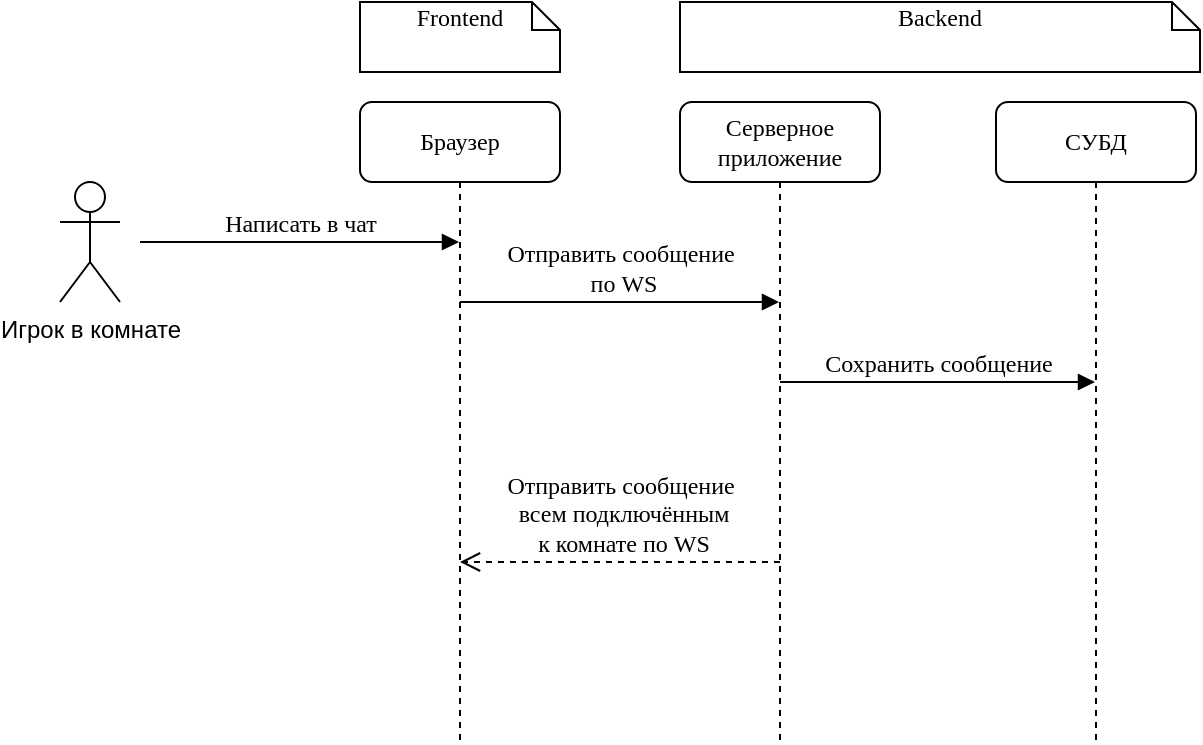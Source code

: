 <mxfile version="12.1.7" type="device" pages="1"><diagram name="Page-1" id="13e1069c-82ec-6db2-03f1-153e76fe0fe0"><mxGraphModel dx="658" dy="756" grid="1" gridSize="10" guides="1" tooltips="1" connect="1" arrows="1" fold="1" page="1" pageScale="1" pageWidth="1100" pageHeight="850" background="#ffffff" math="0" shadow="0"><root><mxCell id="0"/><mxCell id="1" parent="0"/><mxCell id="7baba1c4bc27f4b0-2" value="Серверное приложение" style="shape=umlLifeline;perimeter=lifelinePerimeter;whiteSpace=wrap;html=1;container=1;collapsible=0;recursiveResize=0;outlineConnect=0;rounded=1;shadow=0;comic=0;labelBackgroundColor=none;strokeColor=#000000;strokeWidth=1;fillColor=#FFFFFF;fontFamily=Verdana;fontSize=12;fontColor=#000000;align=center;" parent="1" vertex="1"><mxGeometry x="430" y="130" width="100" height="320" as="geometry"/></mxCell><mxCell id="7baba1c4bc27f4b0-3" value="СУБД" style="shape=umlLifeline;perimeter=lifelinePerimeter;whiteSpace=wrap;html=1;container=1;collapsible=0;recursiveResize=0;outlineConnect=0;rounded=1;shadow=0;comic=0;labelBackgroundColor=none;strokeColor=#000000;strokeWidth=1;fillColor=#FFFFFF;fontFamily=Verdana;fontSize=12;fontColor=#000000;align=center;" parent="1" vertex="1"><mxGeometry x="588" y="130" width="100" height="320" as="geometry"/></mxCell><mxCell id="7baba1c4bc27f4b0-8" value="Браузер" style="shape=umlLifeline;perimeter=lifelinePerimeter;whiteSpace=wrap;html=1;container=1;collapsible=0;recursiveResize=0;outlineConnect=0;rounded=1;shadow=0;comic=0;labelBackgroundColor=none;strokeColor=#000000;strokeWidth=1;fillColor=#FFFFFF;fontFamily=Verdana;fontSize=12;fontColor=#000000;align=center;" parent="1" vertex="1"><mxGeometry x="270" y="130" width="100" height="320" as="geometry"/></mxCell><mxCell id="7baba1c4bc27f4b0-11" value="Отправить сообщение&lt;br&gt;&amp;nbsp;по WS" style="html=1;verticalAlign=bottom;endArrow=block;labelBackgroundColor=none;fontFamily=Verdana;fontSize=12;edgeStyle=elbowEdgeStyle;elbow=vertical;" parent="1" source="7baba1c4bc27f4b0-8" target="7baba1c4bc27f4b0-2" edge="1"><mxGeometry relative="1" as="geometry"><mxPoint x="315" y="230" as="sourcePoint"/><Array as="points"><mxPoint x="380" y="230"/></Array><mxPoint x="495" y="230" as="targetPoint"/></mxGeometry></mxCell><mxCell id="7baba1c4bc27f4b0-14" value="Сохранить сообщение" style="html=1;verticalAlign=bottom;endArrow=block;labelBackgroundColor=none;fontFamily=Verdana;fontSize=12;edgeStyle=elbowEdgeStyle;elbow=vertical;" parent="1" source="7baba1c4bc27f4b0-2" target="7baba1c4bc27f4b0-3" edge="1"><mxGeometry relative="1" as="geometry"><mxPoint x="505" y="250" as="sourcePoint"/><mxPoint x="610" y="260" as="targetPoint"/><Array as="points"><mxPoint x="580" y="270"/></Array></mxGeometry></mxCell><mxCell id="7baba1c4bc27f4b0-40" value="Frontend" style="shape=note;whiteSpace=wrap;html=1;size=14;verticalAlign=top;align=center;spacingTop=-6;rounded=0;shadow=0;comic=0;labelBackgroundColor=none;strokeColor=#000000;strokeWidth=1;fillColor=#FFFFFF;fontFamily=Verdana;fontSize=12;fontColor=#000000;" parent="1" vertex="1"><mxGeometry x="270" y="80" width="100" height="35" as="geometry"/></mxCell><mxCell id="7baba1c4bc27f4b0-41" value="Backend" style="shape=note;whiteSpace=wrap;html=1;size=14;verticalAlign=top;align=center;spacingTop=-6;rounded=0;shadow=0;comic=0;labelBackgroundColor=none;strokeColor=#000000;strokeWidth=1;fillColor=#FFFFFF;fontFamily=Verdana;fontSize=12;fontColor=#000000;" parent="1" vertex="1"><mxGeometry x="430" y="80" width="260" height="35" as="geometry"/></mxCell><mxCell id="7mEwJ8llIhR4hEEdDLph-1" value="Написать в чат" style="html=1;verticalAlign=bottom;endArrow=block;labelBackgroundColor=none;fontFamily=Verdana;fontSize=12;edgeStyle=elbowEdgeStyle;elbow=vertical;" parent="1" target="7baba1c4bc27f4b0-8" edge="1"><mxGeometry relative="1" as="geometry"><mxPoint x="160" y="200" as="sourcePoint"/><mxPoint x="305" y="200" as="targetPoint"/><Array as="points"><mxPoint x="230" y="200"/></Array></mxGeometry></mxCell><mxCell id="7mEwJ8llIhR4hEEdDLph-7" value="Игрок в комнате" style="shape=umlActor;verticalLabelPosition=bottom;labelBackgroundColor=#ffffff;verticalAlign=top;html=1;" parent="1" vertex="1"><mxGeometry x="120" y="170" width="30" height="60" as="geometry"/></mxCell><mxCell id="vHBmE2NxA-XEQlhMa-pa-4" value="Отправить сообщение&lt;br&gt;&amp;nbsp;всем подключённым&lt;br&gt;&amp;nbsp;к комнате по WS" style="html=1;verticalAlign=bottom;endArrow=open;dashed=1;endSize=8;labelBackgroundColor=none;fontFamily=Verdana;fontSize=12;" parent="1" target="7baba1c4bc27f4b0-8" edge="1"><mxGeometry relative="1" as="geometry"><mxPoint x="340" y="359.5" as="targetPoint"/><mxPoint x="480" y="360" as="sourcePoint"/></mxGeometry></mxCell></root></mxGraphModel></diagram></mxfile>